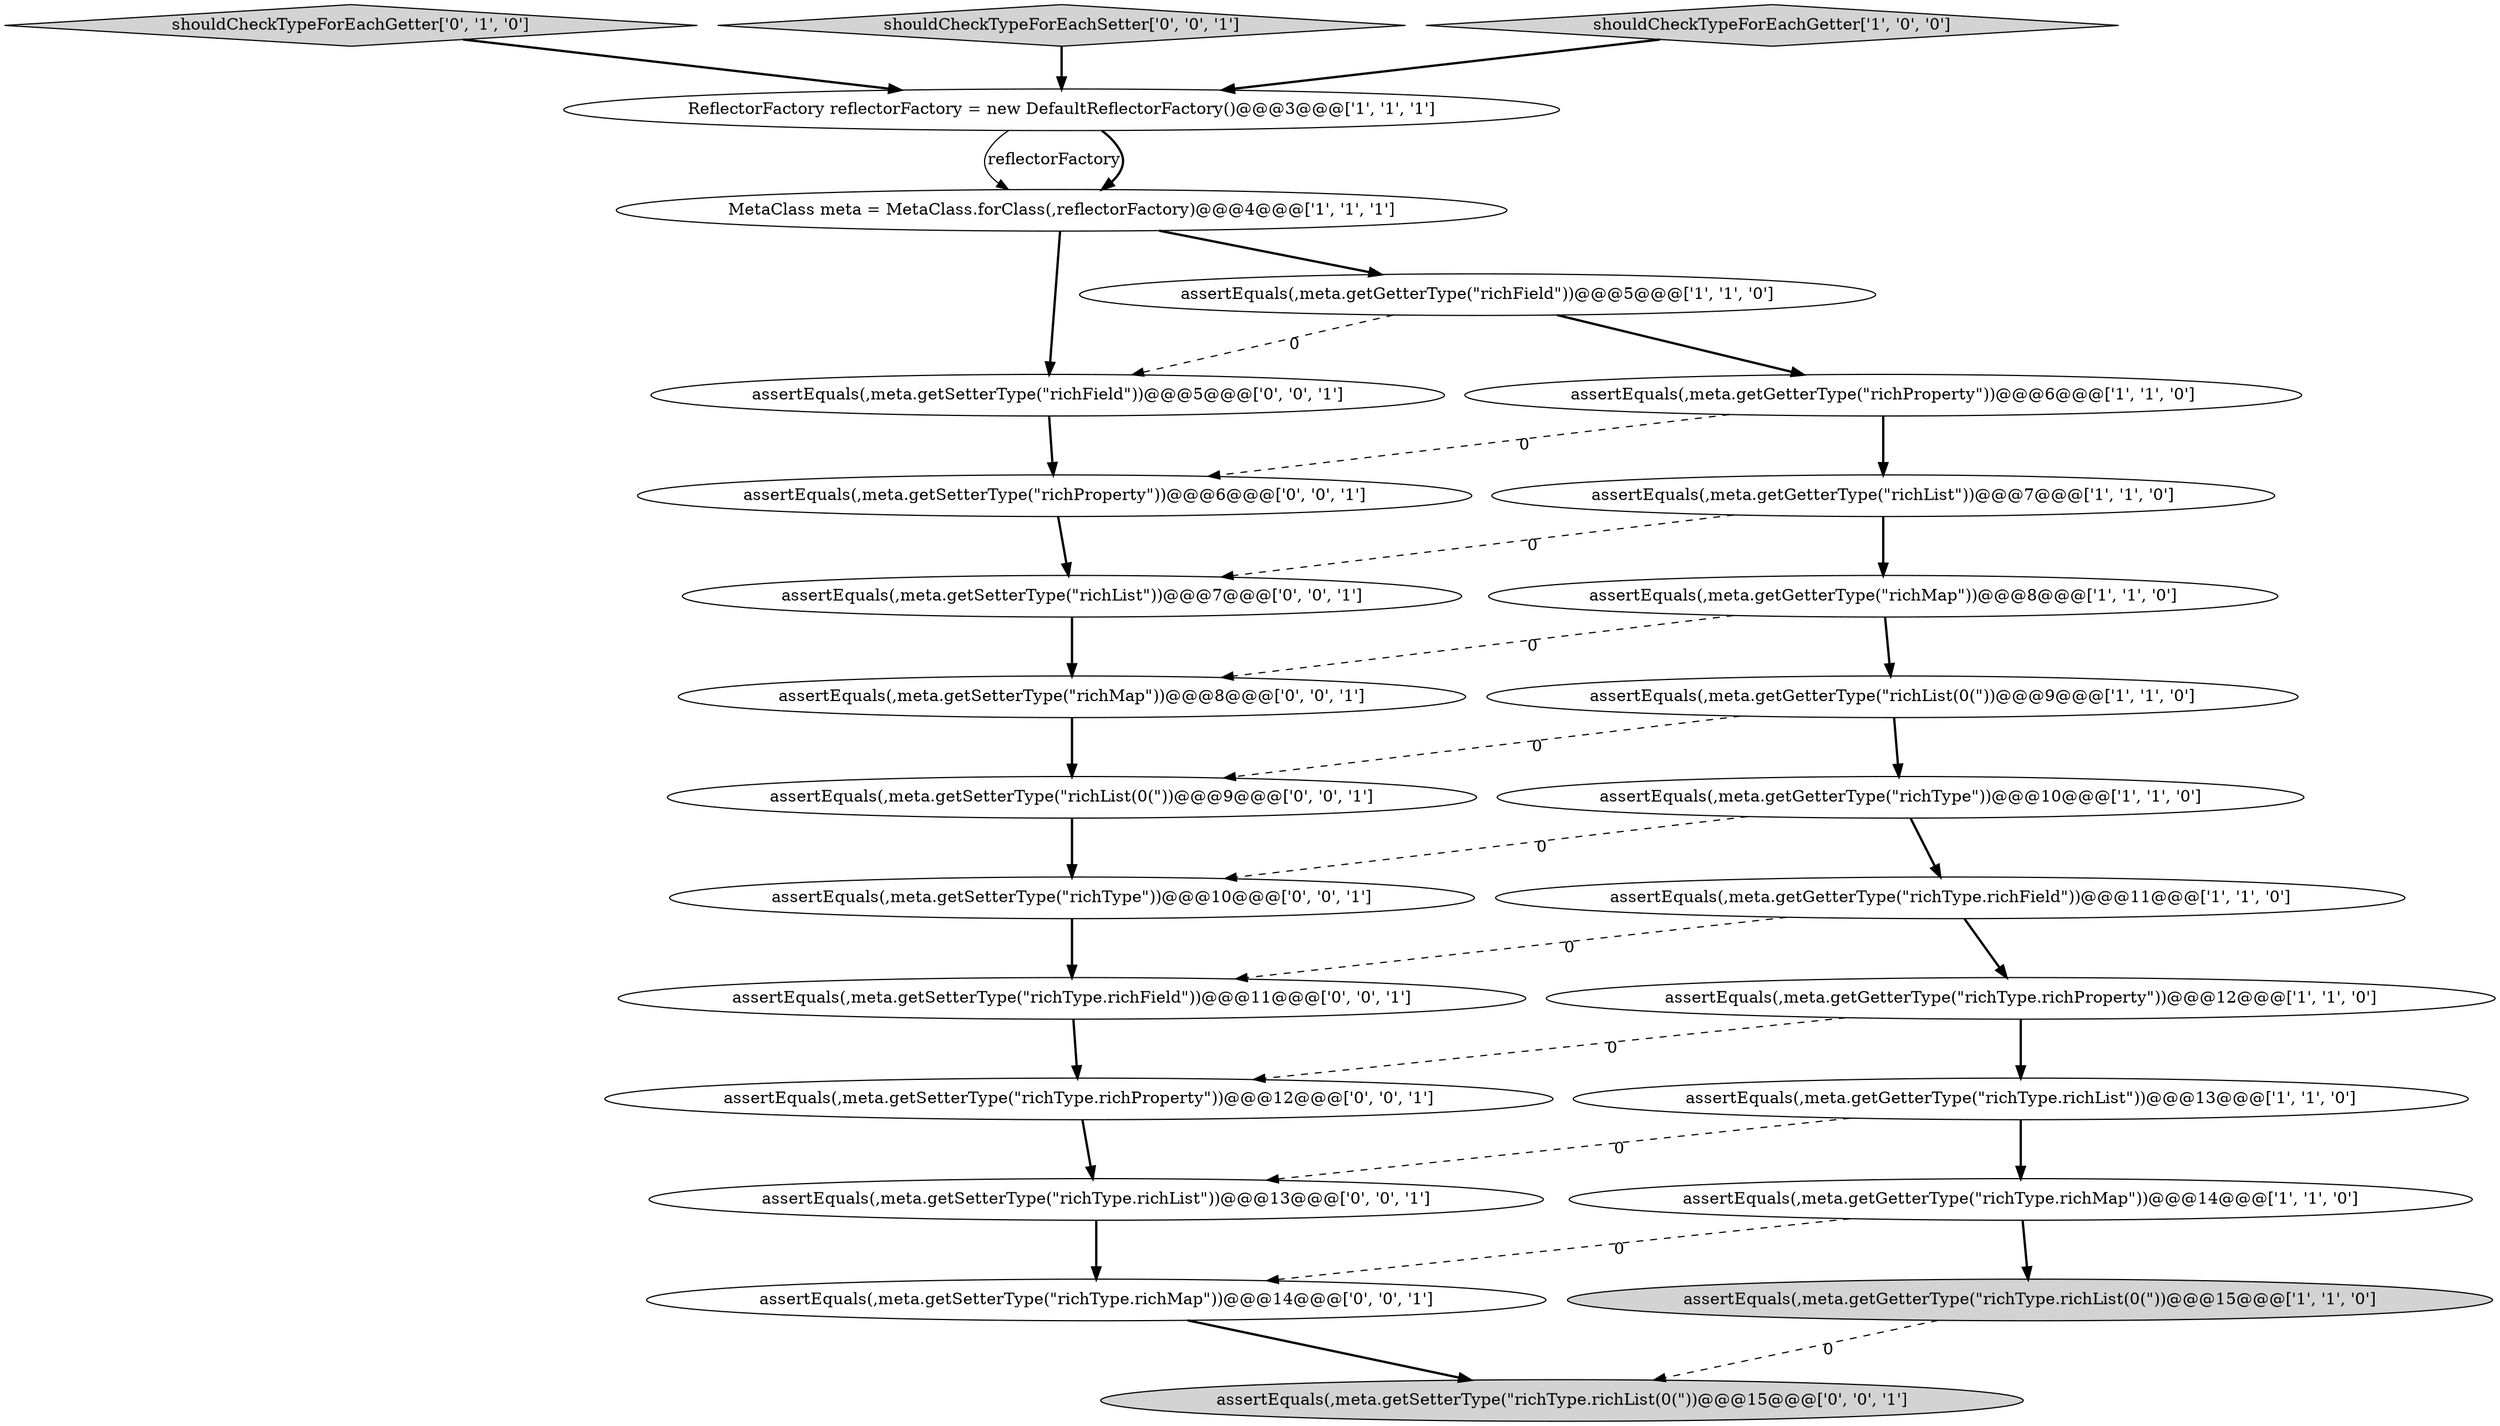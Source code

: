 digraph {
3 [style = filled, label = "assertEquals(,meta.getGetterType(\"richType.richProperty\"))@@@12@@@['1', '1', '0']", fillcolor = white, shape = ellipse image = "AAA0AAABBB1BBB"];
12 [style = filled, label = "assertEquals(,meta.getGetterType(\"richType.richField\"))@@@11@@@['1', '1', '0']", fillcolor = white, shape = ellipse image = "AAA0AAABBB1BBB"];
22 [style = filled, label = "assertEquals(,meta.getSetterType(\"richField\"))@@@5@@@['0', '0', '1']", fillcolor = white, shape = ellipse image = "AAA0AAABBB3BBB"];
11 [style = filled, label = "ReflectorFactory reflectorFactory = new DefaultReflectorFactory()@@@3@@@['1', '1', '1']", fillcolor = white, shape = ellipse image = "AAA0AAABBB1BBB"];
13 [style = filled, label = "assertEquals(,meta.getGetterType(\"richList(0(\"))@@@9@@@['1', '1', '0']", fillcolor = white, shape = ellipse image = "AAA0AAABBB1BBB"];
21 [style = filled, label = "assertEquals(,meta.getSetterType(\"richType.richProperty\"))@@@12@@@['0', '0', '1']", fillcolor = white, shape = ellipse image = "AAA0AAABBB3BBB"];
1 [style = filled, label = "assertEquals(,meta.getGetterType(\"richType.richMap\"))@@@14@@@['1', '1', '0']", fillcolor = white, shape = ellipse image = "AAA0AAABBB1BBB"];
5 [style = filled, label = "assertEquals(,meta.getGetterType(\"richType\"))@@@10@@@['1', '1', '0']", fillcolor = white, shape = ellipse image = "AAA0AAABBB1BBB"];
4 [style = filled, label = "assertEquals(,meta.getGetterType(\"richType.richList(0(\"))@@@15@@@['1', '1', '0']", fillcolor = lightgray, shape = ellipse image = "AAA0AAABBB1BBB"];
14 [style = filled, label = "shouldCheckTypeForEachGetter['0', '1', '0']", fillcolor = lightgray, shape = diamond image = "AAA0AAABBB2BBB"];
2 [style = filled, label = "assertEquals(,meta.getGetterType(\"richField\"))@@@5@@@['1', '1', '0']", fillcolor = white, shape = ellipse image = "AAA0AAABBB1BBB"];
15 [style = filled, label = "assertEquals(,meta.getSetterType(\"richType.richField\"))@@@11@@@['0', '0', '1']", fillcolor = white, shape = ellipse image = "AAA0AAABBB3BBB"];
16 [style = filled, label = "shouldCheckTypeForEachSetter['0', '0', '1']", fillcolor = lightgray, shape = diamond image = "AAA0AAABBB3BBB"];
18 [style = filled, label = "assertEquals(,meta.getSetterType(\"richType.richList(0(\"))@@@15@@@['0', '0', '1']", fillcolor = lightgray, shape = ellipse image = "AAA0AAABBB3BBB"];
9 [style = filled, label = "shouldCheckTypeForEachGetter['1', '0', '0']", fillcolor = lightgray, shape = diamond image = "AAA0AAABBB1BBB"];
25 [style = filled, label = "assertEquals(,meta.getSetterType(\"richProperty\"))@@@6@@@['0', '0', '1']", fillcolor = white, shape = ellipse image = "AAA0AAABBB3BBB"];
6 [style = filled, label = "assertEquals(,meta.getGetterType(\"richList\"))@@@7@@@['1', '1', '0']", fillcolor = white, shape = ellipse image = "AAA0AAABBB1BBB"];
20 [style = filled, label = "assertEquals(,meta.getSetterType(\"richType\"))@@@10@@@['0', '0', '1']", fillcolor = white, shape = ellipse image = "AAA0AAABBB3BBB"];
0 [style = filled, label = "assertEquals(,meta.getGetterType(\"richMap\"))@@@8@@@['1', '1', '0']", fillcolor = white, shape = ellipse image = "AAA0AAABBB1BBB"];
26 [style = filled, label = "assertEquals(,meta.getSetterType(\"richType.richMap\"))@@@14@@@['0', '0', '1']", fillcolor = white, shape = ellipse image = "AAA0AAABBB3BBB"];
8 [style = filled, label = "assertEquals(,meta.getGetterType(\"richProperty\"))@@@6@@@['1', '1', '0']", fillcolor = white, shape = ellipse image = "AAA0AAABBB1BBB"];
7 [style = filled, label = "assertEquals(,meta.getGetterType(\"richType.richList\"))@@@13@@@['1', '1', '0']", fillcolor = white, shape = ellipse image = "AAA0AAABBB1BBB"];
19 [style = filled, label = "assertEquals(,meta.getSetterType(\"richList\"))@@@7@@@['0', '0', '1']", fillcolor = white, shape = ellipse image = "AAA0AAABBB3BBB"];
23 [style = filled, label = "assertEquals(,meta.getSetterType(\"richMap\"))@@@8@@@['0', '0', '1']", fillcolor = white, shape = ellipse image = "AAA0AAABBB3BBB"];
17 [style = filled, label = "assertEquals(,meta.getSetterType(\"richList(0(\"))@@@9@@@['0', '0', '1']", fillcolor = white, shape = ellipse image = "AAA0AAABBB3BBB"];
10 [style = filled, label = "MetaClass meta = MetaClass.forClass(,reflectorFactory)@@@4@@@['1', '1', '1']", fillcolor = white, shape = ellipse image = "AAA0AAABBB1BBB"];
24 [style = filled, label = "assertEquals(,meta.getSetterType(\"richType.richList\"))@@@13@@@['0', '0', '1']", fillcolor = white, shape = ellipse image = "AAA0AAABBB3BBB"];
10->22 [style = bold, label=""];
4->18 [style = dashed, label="0"];
22->25 [style = bold, label=""];
1->4 [style = bold, label=""];
7->1 [style = bold, label=""];
16->11 [style = bold, label=""];
9->11 [style = bold, label=""];
0->13 [style = bold, label=""];
3->21 [style = dashed, label="0"];
1->26 [style = dashed, label="0"];
15->21 [style = bold, label=""];
0->23 [style = dashed, label="0"];
26->18 [style = bold, label=""];
13->17 [style = dashed, label="0"];
8->6 [style = bold, label=""];
6->0 [style = bold, label=""];
21->24 [style = bold, label=""];
11->10 [style = solid, label="reflectorFactory"];
5->20 [style = dashed, label="0"];
24->26 [style = bold, label=""];
5->12 [style = bold, label=""];
3->7 [style = bold, label=""];
7->24 [style = dashed, label="0"];
11->10 [style = bold, label=""];
19->23 [style = bold, label=""];
6->19 [style = dashed, label="0"];
25->19 [style = bold, label=""];
13->5 [style = bold, label=""];
12->15 [style = dashed, label="0"];
8->25 [style = dashed, label="0"];
23->17 [style = bold, label=""];
10->2 [style = bold, label=""];
12->3 [style = bold, label=""];
20->15 [style = bold, label=""];
14->11 [style = bold, label=""];
2->22 [style = dashed, label="0"];
2->8 [style = bold, label=""];
17->20 [style = bold, label=""];
}
